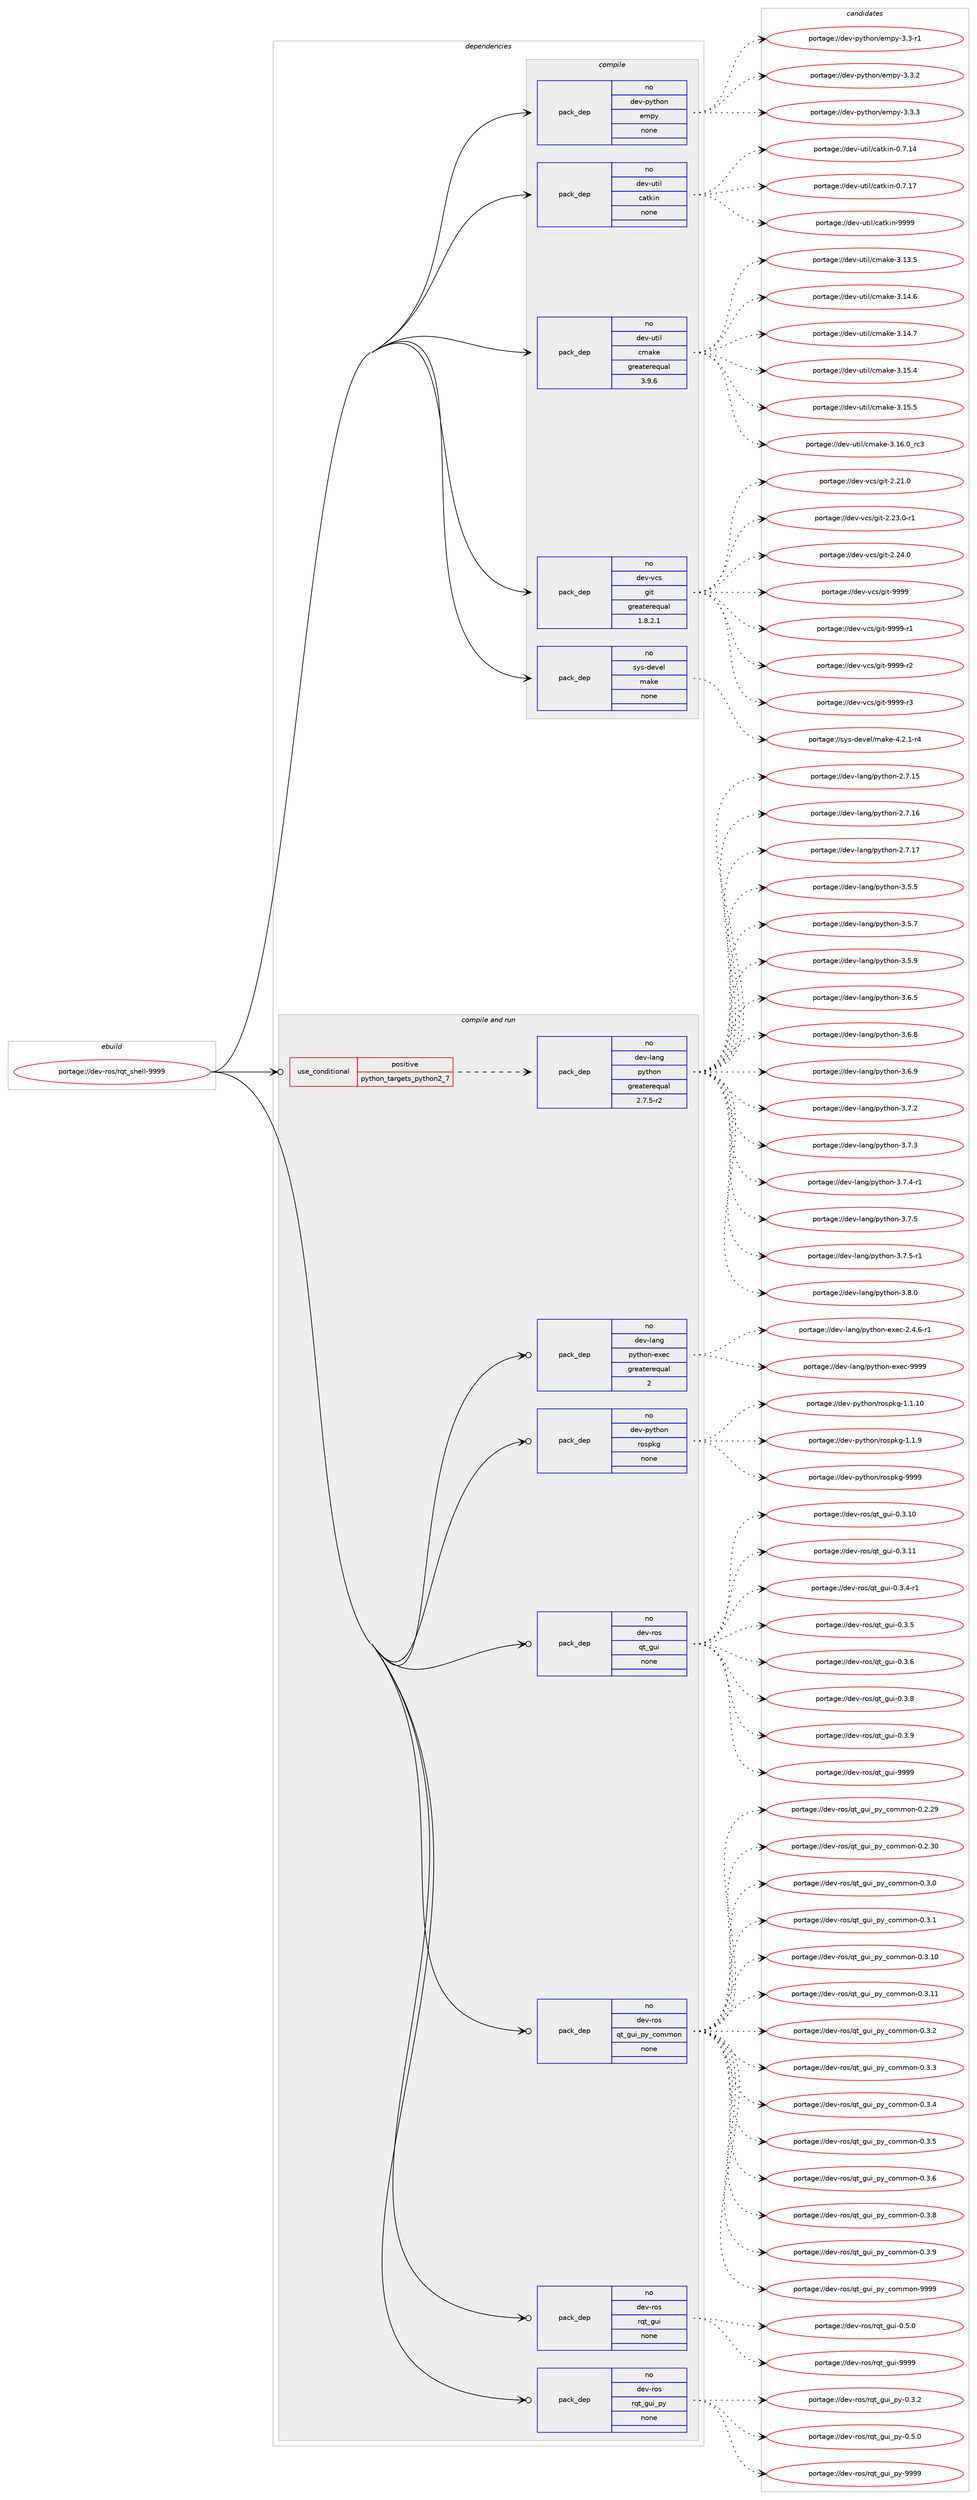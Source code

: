digraph prolog {

# *************
# Graph options
# *************

newrank=true;
concentrate=true;
compound=true;
graph [rankdir=LR,fontname=Helvetica,fontsize=10,ranksep=1.5];#, ranksep=2.5, nodesep=0.2];
edge  [arrowhead=vee];
node  [fontname=Helvetica,fontsize=10];

# **********
# The ebuild
# **********

subgraph cluster_leftcol {
color=gray;
rank=same;
label=<<i>ebuild</i>>;
id [label="portage://dev-ros/rqt_shell-9999", color=red, width=4, href="../dev-ros/rqt_shell-9999.svg"];
}

# ****************
# The dependencies
# ****************

subgraph cluster_midcol {
color=gray;
label=<<i>dependencies</i>>;
subgraph cluster_compile {
fillcolor="#eeeeee";
style=filled;
label=<<i>compile</i>>;
subgraph pack153310 {
dependency201381 [label=<<TABLE BORDER="0" CELLBORDER="1" CELLSPACING="0" CELLPADDING="4" WIDTH="220"><TR><TD ROWSPAN="6" CELLPADDING="30">pack_dep</TD></TR><TR><TD WIDTH="110">no</TD></TR><TR><TD>dev-python</TD></TR><TR><TD>empy</TD></TR><TR><TD>none</TD></TR><TR><TD></TD></TR></TABLE>>, shape=none, color=blue];
}
id:e -> dependency201381:w [weight=20,style="solid",arrowhead="vee"];
subgraph pack153311 {
dependency201382 [label=<<TABLE BORDER="0" CELLBORDER="1" CELLSPACING="0" CELLPADDING="4" WIDTH="220"><TR><TD ROWSPAN="6" CELLPADDING="30">pack_dep</TD></TR><TR><TD WIDTH="110">no</TD></TR><TR><TD>dev-util</TD></TR><TR><TD>catkin</TD></TR><TR><TD>none</TD></TR><TR><TD></TD></TR></TABLE>>, shape=none, color=blue];
}
id:e -> dependency201382:w [weight=20,style="solid",arrowhead="vee"];
subgraph pack153312 {
dependency201383 [label=<<TABLE BORDER="0" CELLBORDER="1" CELLSPACING="0" CELLPADDING="4" WIDTH="220"><TR><TD ROWSPAN="6" CELLPADDING="30">pack_dep</TD></TR><TR><TD WIDTH="110">no</TD></TR><TR><TD>dev-util</TD></TR><TR><TD>cmake</TD></TR><TR><TD>greaterequal</TD></TR><TR><TD>3.9.6</TD></TR></TABLE>>, shape=none, color=blue];
}
id:e -> dependency201383:w [weight=20,style="solid",arrowhead="vee"];
subgraph pack153313 {
dependency201384 [label=<<TABLE BORDER="0" CELLBORDER="1" CELLSPACING="0" CELLPADDING="4" WIDTH="220"><TR><TD ROWSPAN="6" CELLPADDING="30">pack_dep</TD></TR><TR><TD WIDTH="110">no</TD></TR><TR><TD>dev-vcs</TD></TR><TR><TD>git</TD></TR><TR><TD>greaterequal</TD></TR><TR><TD>1.8.2.1</TD></TR></TABLE>>, shape=none, color=blue];
}
id:e -> dependency201384:w [weight=20,style="solid",arrowhead="vee"];
subgraph pack153314 {
dependency201385 [label=<<TABLE BORDER="0" CELLBORDER="1" CELLSPACING="0" CELLPADDING="4" WIDTH="220"><TR><TD ROWSPAN="6" CELLPADDING="30">pack_dep</TD></TR><TR><TD WIDTH="110">no</TD></TR><TR><TD>sys-devel</TD></TR><TR><TD>make</TD></TR><TR><TD>none</TD></TR><TR><TD></TD></TR></TABLE>>, shape=none, color=blue];
}
id:e -> dependency201385:w [weight=20,style="solid",arrowhead="vee"];
}
subgraph cluster_compileandrun {
fillcolor="#eeeeee";
style=filled;
label=<<i>compile and run</i>>;
subgraph cond44643 {
dependency201386 [label=<<TABLE BORDER="0" CELLBORDER="1" CELLSPACING="0" CELLPADDING="4"><TR><TD ROWSPAN="3" CELLPADDING="10">use_conditional</TD></TR><TR><TD>positive</TD></TR><TR><TD>python_targets_python2_7</TD></TR></TABLE>>, shape=none, color=red];
subgraph pack153315 {
dependency201387 [label=<<TABLE BORDER="0" CELLBORDER="1" CELLSPACING="0" CELLPADDING="4" WIDTH="220"><TR><TD ROWSPAN="6" CELLPADDING="30">pack_dep</TD></TR><TR><TD WIDTH="110">no</TD></TR><TR><TD>dev-lang</TD></TR><TR><TD>python</TD></TR><TR><TD>greaterequal</TD></TR><TR><TD>2.7.5-r2</TD></TR></TABLE>>, shape=none, color=blue];
}
dependency201386:e -> dependency201387:w [weight=20,style="dashed",arrowhead="vee"];
}
id:e -> dependency201386:w [weight=20,style="solid",arrowhead="odotvee"];
subgraph pack153316 {
dependency201388 [label=<<TABLE BORDER="0" CELLBORDER="1" CELLSPACING="0" CELLPADDING="4" WIDTH="220"><TR><TD ROWSPAN="6" CELLPADDING="30">pack_dep</TD></TR><TR><TD WIDTH="110">no</TD></TR><TR><TD>dev-lang</TD></TR><TR><TD>python-exec</TD></TR><TR><TD>greaterequal</TD></TR><TR><TD>2</TD></TR></TABLE>>, shape=none, color=blue];
}
id:e -> dependency201388:w [weight=20,style="solid",arrowhead="odotvee"];
subgraph pack153317 {
dependency201389 [label=<<TABLE BORDER="0" CELLBORDER="1" CELLSPACING="0" CELLPADDING="4" WIDTH="220"><TR><TD ROWSPAN="6" CELLPADDING="30">pack_dep</TD></TR><TR><TD WIDTH="110">no</TD></TR><TR><TD>dev-python</TD></TR><TR><TD>rospkg</TD></TR><TR><TD>none</TD></TR><TR><TD></TD></TR></TABLE>>, shape=none, color=blue];
}
id:e -> dependency201389:w [weight=20,style="solid",arrowhead="odotvee"];
subgraph pack153318 {
dependency201390 [label=<<TABLE BORDER="0" CELLBORDER="1" CELLSPACING="0" CELLPADDING="4" WIDTH="220"><TR><TD ROWSPAN="6" CELLPADDING="30">pack_dep</TD></TR><TR><TD WIDTH="110">no</TD></TR><TR><TD>dev-ros</TD></TR><TR><TD>qt_gui</TD></TR><TR><TD>none</TD></TR><TR><TD></TD></TR></TABLE>>, shape=none, color=blue];
}
id:e -> dependency201390:w [weight=20,style="solid",arrowhead="odotvee"];
subgraph pack153319 {
dependency201391 [label=<<TABLE BORDER="0" CELLBORDER="1" CELLSPACING="0" CELLPADDING="4" WIDTH="220"><TR><TD ROWSPAN="6" CELLPADDING="30">pack_dep</TD></TR><TR><TD WIDTH="110">no</TD></TR><TR><TD>dev-ros</TD></TR><TR><TD>qt_gui_py_common</TD></TR><TR><TD>none</TD></TR><TR><TD></TD></TR></TABLE>>, shape=none, color=blue];
}
id:e -> dependency201391:w [weight=20,style="solid",arrowhead="odotvee"];
subgraph pack153320 {
dependency201392 [label=<<TABLE BORDER="0" CELLBORDER="1" CELLSPACING="0" CELLPADDING="4" WIDTH="220"><TR><TD ROWSPAN="6" CELLPADDING="30">pack_dep</TD></TR><TR><TD WIDTH="110">no</TD></TR><TR><TD>dev-ros</TD></TR><TR><TD>rqt_gui</TD></TR><TR><TD>none</TD></TR><TR><TD></TD></TR></TABLE>>, shape=none, color=blue];
}
id:e -> dependency201392:w [weight=20,style="solid",arrowhead="odotvee"];
subgraph pack153321 {
dependency201393 [label=<<TABLE BORDER="0" CELLBORDER="1" CELLSPACING="0" CELLPADDING="4" WIDTH="220"><TR><TD ROWSPAN="6" CELLPADDING="30">pack_dep</TD></TR><TR><TD WIDTH="110">no</TD></TR><TR><TD>dev-ros</TD></TR><TR><TD>rqt_gui_py</TD></TR><TR><TD>none</TD></TR><TR><TD></TD></TR></TABLE>>, shape=none, color=blue];
}
id:e -> dependency201393:w [weight=20,style="solid",arrowhead="odotvee"];
}
subgraph cluster_run {
fillcolor="#eeeeee";
style=filled;
label=<<i>run</i>>;
}
}

# **************
# The candidates
# **************

subgraph cluster_choices {
rank=same;
color=gray;
label=<<i>candidates</i>>;

subgraph choice153310 {
color=black;
nodesep=1;
choiceportage1001011184511212111610411111047101109112121455146514511449 [label="portage://dev-python/empy-3.3-r1", color=red, width=4,href="../dev-python/empy-3.3-r1.svg"];
choiceportage1001011184511212111610411111047101109112121455146514650 [label="portage://dev-python/empy-3.3.2", color=red, width=4,href="../dev-python/empy-3.3.2.svg"];
choiceportage1001011184511212111610411111047101109112121455146514651 [label="portage://dev-python/empy-3.3.3", color=red, width=4,href="../dev-python/empy-3.3.3.svg"];
dependency201381:e -> choiceportage1001011184511212111610411111047101109112121455146514511449:w [style=dotted,weight="100"];
dependency201381:e -> choiceportage1001011184511212111610411111047101109112121455146514650:w [style=dotted,weight="100"];
dependency201381:e -> choiceportage1001011184511212111610411111047101109112121455146514651:w [style=dotted,weight="100"];
}
subgraph choice153311 {
color=black;
nodesep=1;
choiceportage1001011184511711610510847999711610710511045484655464952 [label="portage://dev-util/catkin-0.7.14", color=red, width=4,href="../dev-util/catkin-0.7.14.svg"];
choiceportage1001011184511711610510847999711610710511045484655464955 [label="portage://dev-util/catkin-0.7.17", color=red, width=4,href="../dev-util/catkin-0.7.17.svg"];
choiceportage100101118451171161051084799971161071051104557575757 [label="portage://dev-util/catkin-9999", color=red, width=4,href="../dev-util/catkin-9999.svg"];
dependency201382:e -> choiceportage1001011184511711610510847999711610710511045484655464952:w [style=dotted,weight="100"];
dependency201382:e -> choiceportage1001011184511711610510847999711610710511045484655464955:w [style=dotted,weight="100"];
dependency201382:e -> choiceportage100101118451171161051084799971161071051104557575757:w [style=dotted,weight="100"];
}
subgraph choice153312 {
color=black;
nodesep=1;
choiceportage1001011184511711610510847991099710710145514649514653 [label="portage://dev-util/cmake-3.13.5", color=red, width=4,href="../dev-util/cmake-3.13.5.svg"];
choiceportage1001011184511711610510847991099710710145514649524654 [label="portage://dev-util/cmake-3.14.6", color=red, width=4,href="../dev-util/cmake-3.14.6.svg"];
choiceportage1001011184511711610510847991099710710145514649524655 [label="portage://dev-util/cmake-3.14.7", color=red, width=4,href="../dev-util/cmake-3.14.7.svg"];
choiceportage1001011184511711610510847991099710710145514649534652 [label="portage://dev-util/cmake-3.15.4", color=red, width=4,href="../dev-util/cmake-3.15.4.svg"];
choiceportage1001011184511711610510847991099710710145514649534653 [label="portage://dev-util/cmake-3.15.5", color=red, width=4,href="../dev-util/cmake-3.15.5.svg"];
choiceportage1001011184511711610510847991099710710145514649544648951149951 [label="portage://dev-util/cmake-3.16.0_rc3", color=red, width=4,href="../dev-util/cmake-3.16.0_rc3.svg"];
dependency201383:e -> choiceportage1001011184511711610510847991099710710145514649514653:w [style=dotted,weight="100"];
dependency201383:e -> choiceportage1001011184511711610510847991099710710145514649524654:w [style=dotted,weight="100"];
dependency201383:e -> choiceportage1001011184511711610510847991099710710145514649524655:w [style=dotted,weight="100"];
dependency201383:e -> choiceportage1001011184511711610510847991099710710145514649534652:w [style=dotted,weight="100"];
dependency201383:e -> choiceportage1001011184511711610510847991099710710145514649534653:w [style=dotted,weight="100"];
dependency201383:e -> choiceportage1001011184511711610510847991099710710145514649544648951149951:w [style=dotted,weight="100"];
}
subgraph choice153313 {
color=black;
nodesep=1;
choiceportage10010111845118991154710310511645504650494648 [label="portage://dev-vcs/git-2.21.0", color=red, width=4,href="../dev-vcs/git-2.21.0.svg"];
choiceportage100101118451189911547103105116455046505146484511449 [label="portage://dev-vcs/git-2.23.0-r1", color=red, width=4,href="../dev-vcs/git-2.23.0-r1.svg"];
choiceportage10010111845118991154710310511645504650524648 [label="portage://dev-vcs/git-2.24.0", color=red, width=4,href="../dev-vcs/git-2.24.0.svg"];
choiceportage1001011184511899115471031051164557575757 [label="portage://dev-vcs/git-9999", color=red, width=4,href="../dev-vcs/git-9999.svg"];
choiceportage10010111845118991154710310511645575757574511449 [label="portage://dev-vcs/git-9999-r1", color=red, width=4,href="../dev-vcs/git-9999-r1.svg"];
choiceportage10010111845118991154710310511645575757574511450 [label="portage://dev-vcs/git-9999-r2", color=red, width=4,href="../dev-vcs/git-9999-r2.svg"];
choiceportage10010111845118991154710310511645575757574511451 [label="portage://dev-vcs/git-9999-r3", color=red, width=4,href="../dev-vcs/git-9999-r3.svg"];
dependency201384:e -> choiceportage10010111845118991154710310511645504650494648:w [style=dotted,weight="100"];
dependency201384:e -> choiceportage100101118451189911547103105116455046505146484511449:w [style=dotted,weight="100"];
dependency201384:e -> choiceportage10010111845118991154710310511645504650524648:w [style=dotted,weight="100"];
dependency201384:e -> choiceportage1001011184511899115471031051164557575757:w [style=dotted,weight="100"];
dependency201384:e -> choiceportage10010111845118991154710310511645575757574511449:w [style=dotted,weight="100"];
dependency201384:e -> choiceportage10010111845118991154710310511645575757574511450:w [style=dotted,weight="100"];
dependency201384:e -> choiceportage10010111845118991154710310511645575757574511451:w [style=dotted,weight="100"];
}
subgraph choice153314 {
color=black;
nodesep=1;
choiceportage1151211154510010111810110847109971071014552465046494511452 [label="portage://sys-devel/make-4.2.1-r4", color=red, width=4,href="../sys-devel/make-4.2.1-r4.svg"];
dependency201385:e -> choiceportage1151211154510010111810110847109971071014552465046494511452:w [style=dotted,weight="100"];
}
subgraph choice153315 {
color=black;
nodesep=1;
choiceportage10010111845108971101034711212111610411111045504655464953 [label="portage://dev-lang/python-2.7.15", color=red, width=4,href="../dev-lang/python-2.7.15.svg"];
choiceportage10010111845108971101034711212111610411111045504655464954 [label="portage://dev-lang/python-2.7.16", color=red, width=4,href="../dev-lang/python-2.7.16.svg"];
choiceportage10010111845108971101034711212111610411111045504655464955 [label="portage://dev-lang/python-2.7.17", color=red, width=4,href="../dev-lang/python-2.7.17.svg"];
choiceportage100101118451089711010347112121116104111110455146534653 [label="portage://dev-lang/python-3.5.5", color=red, width=4,href="../dev-lang/python-3.5.5.svg"];
choiceportage100101118451089711010347112121116104111110455146534655 [label="portage://dev-lang/python-3.5.7", color=red, width=4,href="../dev-lang/python-3.5.7.svg"];
choiceportage100101118451089711010347112121116104111110455146534657 [label="portage://dev-lang/python-3.5.9", color=red, width=4,href="../dev-lang/python-3.5.9.svg"];
choiceportage100101118451089711010347112121116104111110455146544653 [label="portage://dev-lang/python-3.6.5", color=red, width=4,href="../dev-lang/python-3.6.5.svg"];
choiceportage100101118451089711010347112121116104111110455146544656 [label="portage://dev-lang/python-3.6.8", color=red, width=4,href="../dev-lang/python-3.6.8.svg"];
choiceportage100101118451089711010347112121116104111110455146544657 [label="portage://dev-lang/python-3.6.9", color=red, width=4,href="../dev-lang/python-3.6.9.svg"];
choiceportage100101118451089711010347112121116104111110455146554650 [label="portage://dev-lang/python-3.7.2", color=red, width=4,href="../dev-lang/python-3.7.2.svg"];
choiceportage100101118451089711010347112121116104111110455146554651 [label="portage://dev-lang/python-3.7.3", color=red, width=4,href="../dev-lang/python-3.7.3.svg"];
choiceportage1001011184510897110103471121211161041111104551465546524511449 [label="portage://dev-lang/python-3.7.4-r1", color=red, width=4,href="../dev-lang/python-3.7.4-r1.svg"];
choiceportage100101118451089711010347112121116104111110455146554653 [label="portage://dev-lang/python-3.7.5", color=red, width=4,href="../dev-lang/python-3.7.5.svg"];
choiceportage1001011184510897110103471121211161041111104551465546534511449 [label="portage://dev-lang/python-3.7.5-r1", color=red, width=4,href="../dev-lang/python-3.7.5-r1.svg"];
choiceportage100101118451089711010347112121116104111110455146564648 [label="portage://dev-lang/python-3.8.0", color=red, width=4,href="../dev-lang/python-3.8.0.svg"];
dependency201387:e -> choiceportage10010111845108971101034711212111610411111045504655464953:w [style=dotted,weight="100"];
dependency201387:e -> choiceportage10010111845108971101034711212111610411111045504655464954:w [style=dotted,weight="100"];
dependency201387:e -> choiceportage10010111845108971101034711212111610411111045504655464955:w [style=dotted,weight="100"];
dependency201387:e -> choiceportage100101118451089711010347112121116104111110455146534653:w [style=dotted,weight="100"];
dependency201387:e -> choiceportage100101118451089711010347112121116104111110455146534655:w [style=dotted,weight="100"];
dependency201387:e -> choiceportage100101118451089711010347112121116104111110455146534657:w [style=dotted,weight="100"];
dependency201387:e -> choiceportage100101118451089711010347112121116104111110455146544653:w [style=dotted,weight="100"];
dependency201387:e -> choiceportage100101118451089711010347112121116104111110455146544656:w [style=dotted,weight="100"];
dependency201387:e -> choiceportage100101118451089711010347112121116104111110455146544657:w [style=dotted,weight="100"];
dependency201387:e -> choiceportage100101118451089711010347112121116104111110455146554650:w [style=dotted,weight="100"];
dependency201387:e -> choiceportage100101118451089711010347112121116104111110455146554651:w [style=dotted,weight="100"];
dependency201387:e -> choiceportage1001011184510897110103471121211161041111104551465546524511449:w [style=dotted,weight="100"];
dependency201387:e -> choiceportage100101118451089711010347112121116104111110455146554653:w [style=dotted,weight="100"];
dependency201387:e -> choiceportage1001011184510897110103471121211161041111104551465546534511449:w [style=dotted,weight="100"];
dependency201387:e -> choiceportage100101118451089711010347112121116104111110455146564648:w [style=dotted,weight="100"];
}
subgraph choice153316 {
color=black;
nodesep=1;
choiceportage10010111845108971101034711212111610411111045101120101994550465246544511449 [label="portage://dev-lang/python-exec-2.4.6-r1", color=red, width=4,href="../dev-lang/python-exec-2.4.6-r1.svg"];
choiceportage10010111845108971101034711212111610411111045101120101994557575757 [label="portage://dev-lang/python-exec-9999", color=red, width=4,href="../dev-lang/python-exec-9999.svg"];
dependency201388:e -> choiceportage10010111845108971101034711212111610411111045101120101994550465246544511449:w [style=dotted,weight="100"];
dependency201388:e -> choiceportage10010111845108971101034711212111610411111045101120101994557575757:w [style=dotted,weight="100"];
}
subgraph choice153317 {
color=black;
nodesep=1;
choiceportage100101118451121211161041111104711411111511210710345494649464948 [label="portage://dev-python/rospkg-1.1.10", color=red, width=4,href="../dev-python/rospkg-1.1.10.svg"];
choiceportage1001011184511212111610411111047114111115112107103454946494657 [label="portage://dev-python/rospkg-1.1.9", color=red, width=4,href="../dev-python/rospkg-1.1.9.svg"];
choiceportage10010111845112121116104111110471141111151121071034557575757 [label="portage://dev-python/rospkg-9999", color=red, width=4,href="../dev-python/rospkg-9999.svg"];
dependency201389:e -> choiceportage100101118451121211161041111104711411111511210710345494649464948:w [style=dotted,weight="100"];
dependency201389:e -> choiceportage1001011184511212111610411111047114111115112107103454946494657:w [style=dotted,weight="100"];
dependency201389:e -> choiceportage10010111845112121116104111110471141111151121071034557575757:w [style=dotted,weight="100"];
}
subgraph choice153318 {
color=black;
nodesep=1;
choiceportage10010111845114111115471131169510311710545484651464948 [label="portage://dev-ros/qt_gui-0.3.10", color=red, width=4,href="../dev-ros/qt_gui-0.3.10.svg"];
choiceportage10010111845114111115471131169510311710545484651464949 [label="portage://dev-ros/qt_gui-0.3.11", color=red, width=4,href="../dev-ros/qt_gui-0.3.11.svg"];
choiceportage1001011184511411111547113116951031171054548465146524511449 [label="portage://dev-ros/qt_gui-0.3.4-r1", color=red, width=4,href="../dev-ros/qt_gui-0.3.4-r1.svg"];
choiceportage100101118451141111154711311695103117105454846514653 [label="portage://dev-ros/qt_gui-0.3.5", color=red, width=4,href="../dev-ros/qt_gui-0.3.5.svg"];
choiceportage100101118451141111154711311695103117105454846514654 [label="portage://dev-ros/qt_gui-0.3.6", color=red, width=4,href="../dev-ros/qt_gui-0.3.6.svg"];
choiceportage100101118451141111154711311695103117105454846514656 [label="portage://dev-ros/qt_gui-0.3.8", color=red, width=4,href="../dev-ros/qt_gui-0.3.8.svg"];
choiceportage100101118451141111154711311695103117105454846514657 [label="portage://dev-ros/qt_gui-0.3.9", color=red, width=4,href="../dev-ros/qt_gui-0.3.9.svg"];
choiceportage1001011184511411111547113116951031171054557575757 [label="portage://dev-ros/qt_gui-9999", color=red, width=4,href="../dev-ros/qt_gui-9999.svg"];
dependency201390:e -> choiceportage10010111845114111115471131169510311710545484651464948:w [style=dotted,weight="100"];
dependency201390:e -> choiceportage10010111845114111115471131169510311710545484651464949:w [style=dotted,weight="100"];
dependency201390:e -> choiceportage1001011184511411111547113116951031171054548465146524511449:w [style=dotted,weight="100"];
dependency201390:e -> choiceportage100101118451141111154711311695103117105454846514653:w [style=dotted,weight="100"];
dependency201390:e -> choiceportage100101118451141111154711311695103117105454846514654:w [style=dotted,weight="100"];
dependency201390:e -> choiceportage100101118451141111154711311695103117105454846514656:w [style=dotted,weight="100"];
dependency201390:e -> choiceportage100101118451141111154711311695103117105454846514657:w [style=dotted,weight="100"];
dependency201390:e -> choiceportage1001011184511411111547113116951031171054557575757:w [style=dotted,weight="100"];
}
subgraph choice153319 {
color=black;
nodesep=1;
choiceportage10010111845114111115471131169510311710595112121959911110910911111045484650465057 [label="portage://dev-ros/qt_gui_py_common-0.2.29", color=red, width=4,href="../dev-ros/qt_gui_py_common-0.2.29.svg"];
choiceportage10010111845114111115471131169510311710595112121959911110910911111045484650465148 [label="portage://dev-ros/qt_gui_py_common-0.2.30", color=red, width=4,href="../dev-ros/qt_gui_py_common-0.2.30.svg"];
choiceportage100101118451141111154711311695103117105951121219599111109109111110454846514648 [label="portage://dev-ros/qt_gui_py_common-0.3.0", color=red, width=4,href="../dev-ros/qt_gui_py_common-0.3.0.svg"];
choiceportage100101118451141111154711311695103117105951121219599111109109111110454846514649 [label="portage://dev-ros/qt_gui_py_common-0.3.1", color=red, width=4,href="../dev-ros/qt_gui_py_common-0.3.1.svg"];
choiceportage10010111845114111115471131169510311710595112121959911110910911111045484651464948 [label="portage://dev-ros/qt_gui_py_common-0.3.10", color=red, width=4,href="../dev-ros/qt_gui_py_common-0.3.10.svg"];
choiceportage10010111845114111115471131169510311710595112121959911110910911111045484651464949 [label="portage://dev-ros/qt_gui_py_common-0.3.11", color=red, width=4,href="../dev-ros/qt_gui_py_common-0.3.11.svg"];
choiceportage100101118451141111154711311695103117105951121219599111109109111110454846514650 [label="portage://dev-ros/qt_gui_py_common-0.3.2", color=red, width=4,href="../dev-ros/qt_gui_py_common-0.3.2.svg"];
choiceportage100101118451141111154711311695103117105951121219599111109109111110454846514651 [label="portage://dev-ros/qt_gui_py_common-0.3.3", color=red, width=4,href="../dev-ros/qt_gui_py_common-0.3.3.svg"];
choiceportage100101118451141111154711311695103117105951121219599111109109111110454846514652 [label="portage://dev-ros/qt_gui_py_common-0.3.4", color=red, width=4,href="../dev-ros/qt_gui_py_common-0.3.4.svg"];
choiceportage100101118451141111154711311695103117105951121219599111109109111110454846514653 [label="portage://dev-ros/qt_gui_py_common-0.3.5", color=red, width=4,href="../dev-ros/qt_gui_py_common-0.3.5.svg"];
choiceportage100101118451141111154711311695103117105951121219599111109109111110454846514654 [label="portage://dev-ros/qt_gui_py_common-0.3.6", color=red, width=4,href="../dev-ros/qt_gui_py_common-0.3.6.svg"];
choiceportage100101118451141111154711311695103117105951121219599111109109111110454846514656 [label="portage://dev-ros/qt_gui_py_common-0.3.8", color=red, width=4,href="../dev-ros/qt_gui_py_common-0.3.8.svg"];
choiceportage100101118451141111154711311695103117105951121219599111109109111110454846514657 [label="portage://dev-ros/qt_gui_py_common-0.3.9", color=red, width=4,href="../dev-ros/qt_gui_py_common-0.3.9.svg"];
choiceportage1001011184511411111547113116951031171059511212195991111091091111104557575757 [label="portage://dev-ros/qt_gui_py_common-9999", color=red, width=4,href="../dev-ros/qt_gui_py_common-9999.svg"];
dependency201391:e -> choiceportage10010111845114111115471131169510311710595112121959911110910911111045484650465057:w [style=dotted,weight="100"];
dependency201391:e -> choiceportage10010111845114111115471131169510311710595112121959911110910911111045484650465148:w [style=dotted,weight="100"];
dependency201391:e -> choiceportage100101118451141111154711311695103117105951121219599111109109111110454846514648:w [style=dotted,weight="100"];
dependency201391:e -> choiceportage100101118451141111154711311695103117105951121219599111109109111110454846514649:w [style=dotted,weight="100"];
dependency201391:e -> choiceportage10010111845114111115471131169510311710595112121959911110910911111045484651464948:w [style=dotted,weight="100"];
dependency201391:e -> choiceportage10010111845114111115471131169510311710595112121959911110910911111045484651464949:w [style=dotted,weight="100"];
dependency201391:e -> choiceportage100101118451141111154711311695103117105951121219599111109109111110454846514650:w [style=dotted,weight="100"];
dependency201391:e -> choiceportage100101118451141111154711311695103117105951121219599111109109111110454846514651:w [style=dotted,weight="100"];
dependency201391:e -> choiceportage100101118451141111154711311695103117105951121219599111109109111110454846514652:w [style=dotted,weight="100"];
dependency201391:e -> choiceportage100101118451141111154711311695103117105951121219599111109109111110454846514653:w [style=dotted,weight="100"];
dependency201391:e -> choiceportage100101118451141111154711311695103117105951121219599111109109111110454846514654:w [style=dotted,weight="100"];
dependency201391:e -> choiceportage100101118451141111154711311695103117105951121219599111109109111110454846514656:w [style=dotted,weight="100"];
dependency201391:e -> choiceportage100101118451141111154711311695103117105951121219599111109109111110454846514657:w [style=dotted,weight="100"];
dependency201391:e -> choiceportage1001011184511411111547113116951031171059511212195991111091091111104557575757:w [style=dotted,weight="100"];
}
subgraph choice153320 {
color=black;
nodesep=1;
choiceportage100101118451141111154711411311695103117105454846534648 [label="portage://dev-ros/rqt_gui-0.5.0", color=red, width=4,href="../dev-ros/rqt_gui-0.5.0.svg"];
choiceportage1001011184511411111547114113116951031171054557575757 [label="portage://dev-ros/rqt_gui-9999", color=red, width=4,href="../dev-ros/rqt_gui-9999.svg"];
dependency201392:e -> choiceportage100101118451141111154711411311695103117105454846534648:w [style=dotted,weight="100"];
dependency201392:e -> choiceportage1001011184511411111547114113116951031171054557575757:w [style=dotted,weight="100"];
}
subgraph choice153321 {
color=black;
nodesep=1;
choiceportage10010111845114111115471141131169510311710595112121454846514650 [label="portage://dev-ros/rqt_gui_py-0.3.2", color=red, width=4,href="../dev-ros/rqt_gui_py-0.3.2.svg"];
choiceportage10010111845114111115471141131169510311710595112121454846534648 [label="portage://dev-ros/rqt_gui_py-0.5.0", color=red, width=4,href="../dev-ros/rqt_gui_py-0.5.0.svg"];
choiceportage100101118451141111154711411311695103117105951121214557575757 [label="portage://dev-ros/rqt_gui_py-9999", color=red, width=4,href="../dev-ros/rqt_gui_py-9999.svg"];
dependency201393:e -> choiceportage10010111845114111115471141131169510311710595112121454846514650:w [style=dotted,weight="100"];
dependency201393:e -> choiceportage10010111845114111115471141131169510311710595112121454846534648:w [style=dotted,weight="100"];
dependency201393:e -> choiceportage100101118451141111154711411311695103117105951121214557575757:w [style=dotted,weight="100"];
}
}

}
